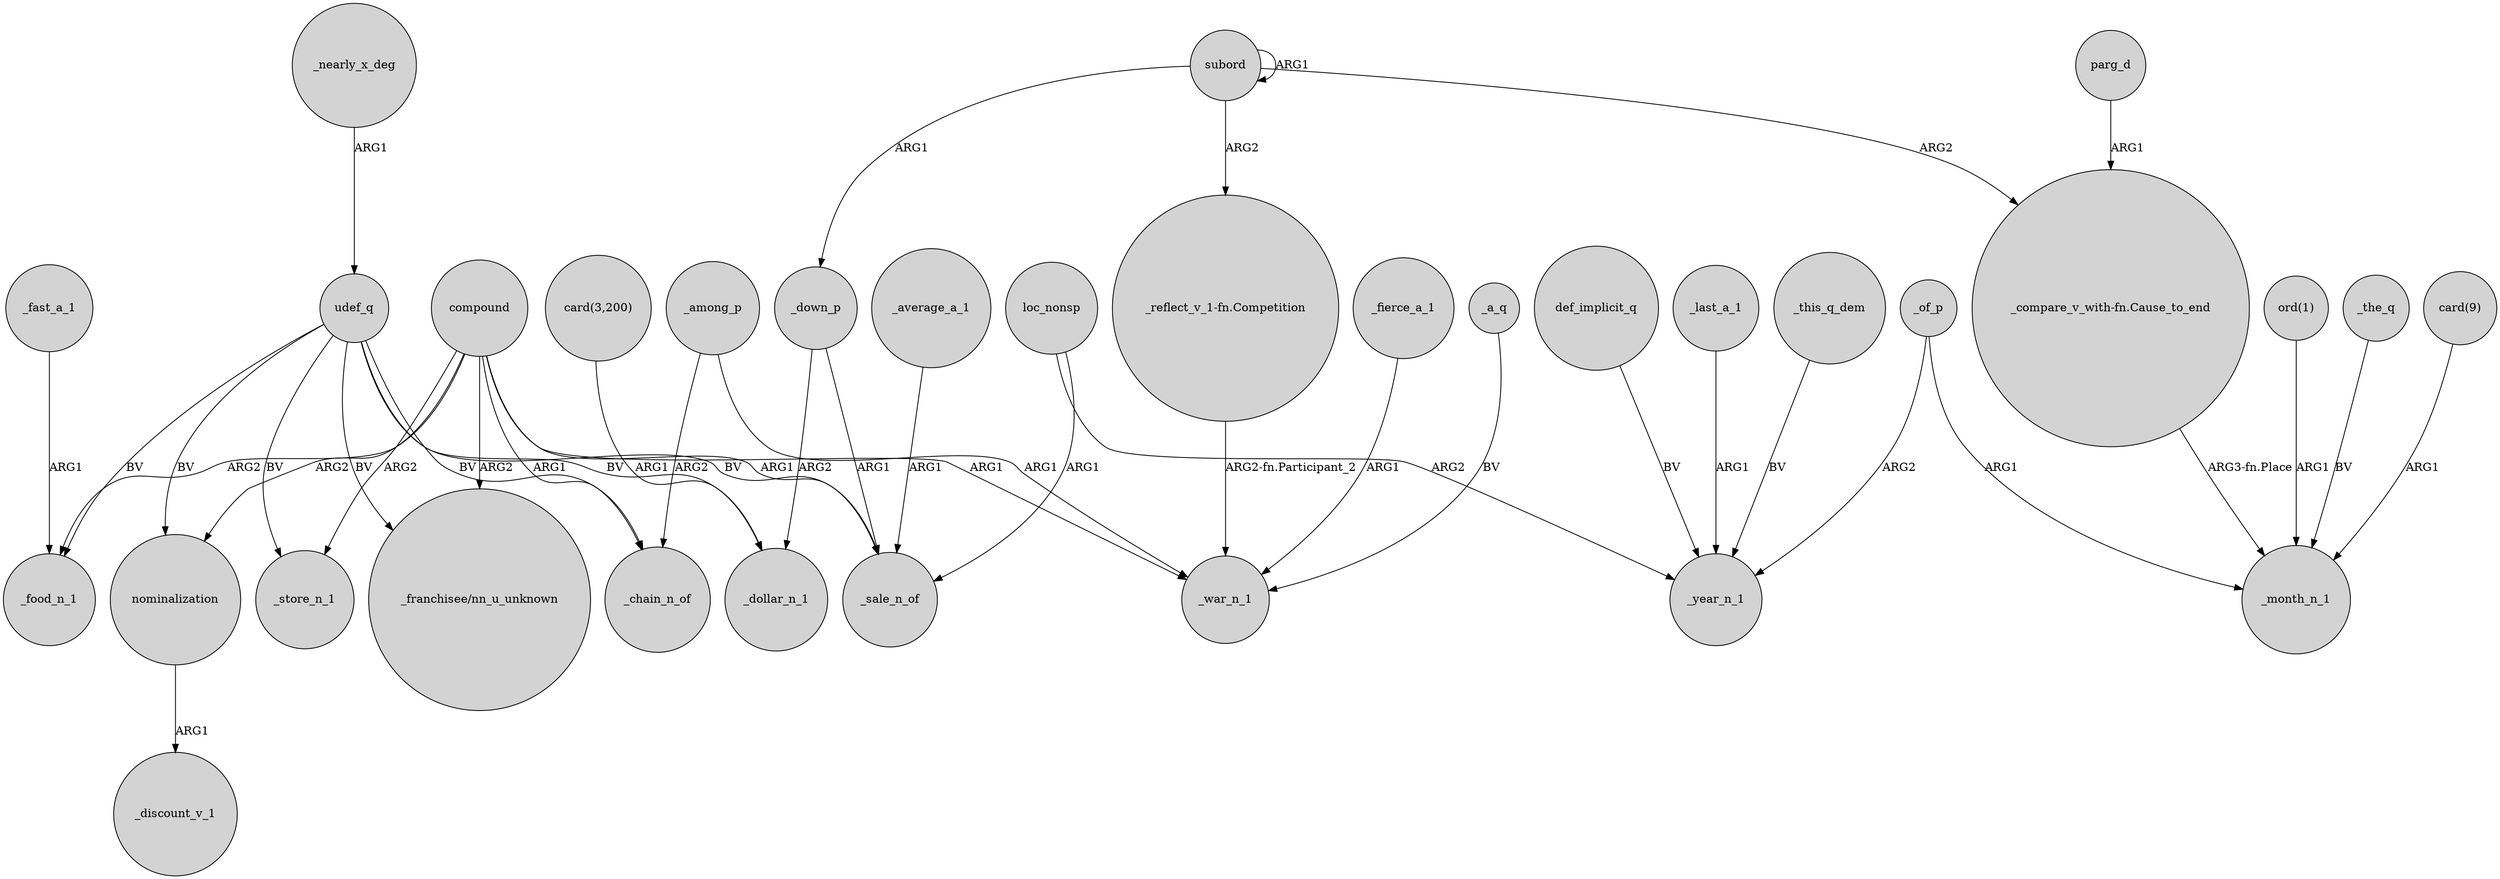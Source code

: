 digraph {
	node [shape=circle style=filled]
	compound -> _chain_n_of [label=ARG1]
	_fast_a_1 -> _food_n_1 [label=ARG1]
	"ord(1)" -> _month_n_1 [label=ARG1]
	_of_p -> _year_n_1 [label=ARG2]
	def_implicit_q -> _year_n_1 [label=BV]
	_the_q -> _month_n_1 [label=BV]
	nominalization -> _discount_v_1 [label=ARG1]
	_fierce_a_1 -> _war_n_1 [label=ARG1]
	udef_q -> nominalization [label=BV]
	compound -> _store_n_1 [label=ARG2]
	parg_d -> "_compare_v_with-fn.Cause_to_end" [label=ARG1]
	"_reflect_v_1-fn.Competition" -> _war_n_1 [label="ARG2-fn.Participant_2"]
	"card(3,200)" -> _dollar_n_1 [label=ARG1]
	udef_q -> _sale_n_of [label=BV]
	subord -> subord [label=ARG1]
	udef_q -> _chain_n_of [label=BV]
	loc_nonsp -> _year_n_1 [label=ARG2]
	udef_q -> "_franchisee/nn_u_unknown" [label=BV]
	compound -> nominalization [label=ARG2]
	_among_p -> _war_n_1 [label=ARG1]
	subord -> _down_p [label=ARG1]
	loc_nonsp -> _sale_n_of [label=ARG1]
	udef_q -> _store_n_1 [label=BV]
	compound -> _food_n_1 [label=ARG2]
	udef_q -> _food_n_1 [label=BV]
	_of_p -> _month_n_1 [label=ARG1]
	_last_a_1 -> _year_n_1 [label=ARG1]
	udef_q -> _dollar_n_1 [label=BV]
	_a_q -> _war_n_1 [label=BV]
	_this_q_dem -> _year_n_1 [label=BV]
	_down_p -> _dollar_n_1 [label=ARG2]
	subord -> "_compare_v_with-fn.Cause_to_end" [label=ARG2]
	_among_p -> _chain_n_of [label=ARG2]
	"card(9)" -> _month_n_1 [label=ARG1]
	"_compare_v_with-fn.Cause_to_end" -> _month_n_1 [label="ARG3-fn.Place"]
	_nearly_x_deg -> udef_q [label=ARG1]
	_down_p -> _sale_n_of [label=ARG1]
	_average_a_1 -> _sale_n_of [label=ARG1]
	subord -> "_reflect_v_1-fn.Competition" [label=ARG2]
	compound -> _sale_n_of [label=ARG1]
	compound -> _war_n_1 [label=ARG1]
	compound -> "_franchisee/nn_u_unknown" [label=ARG2]
}
